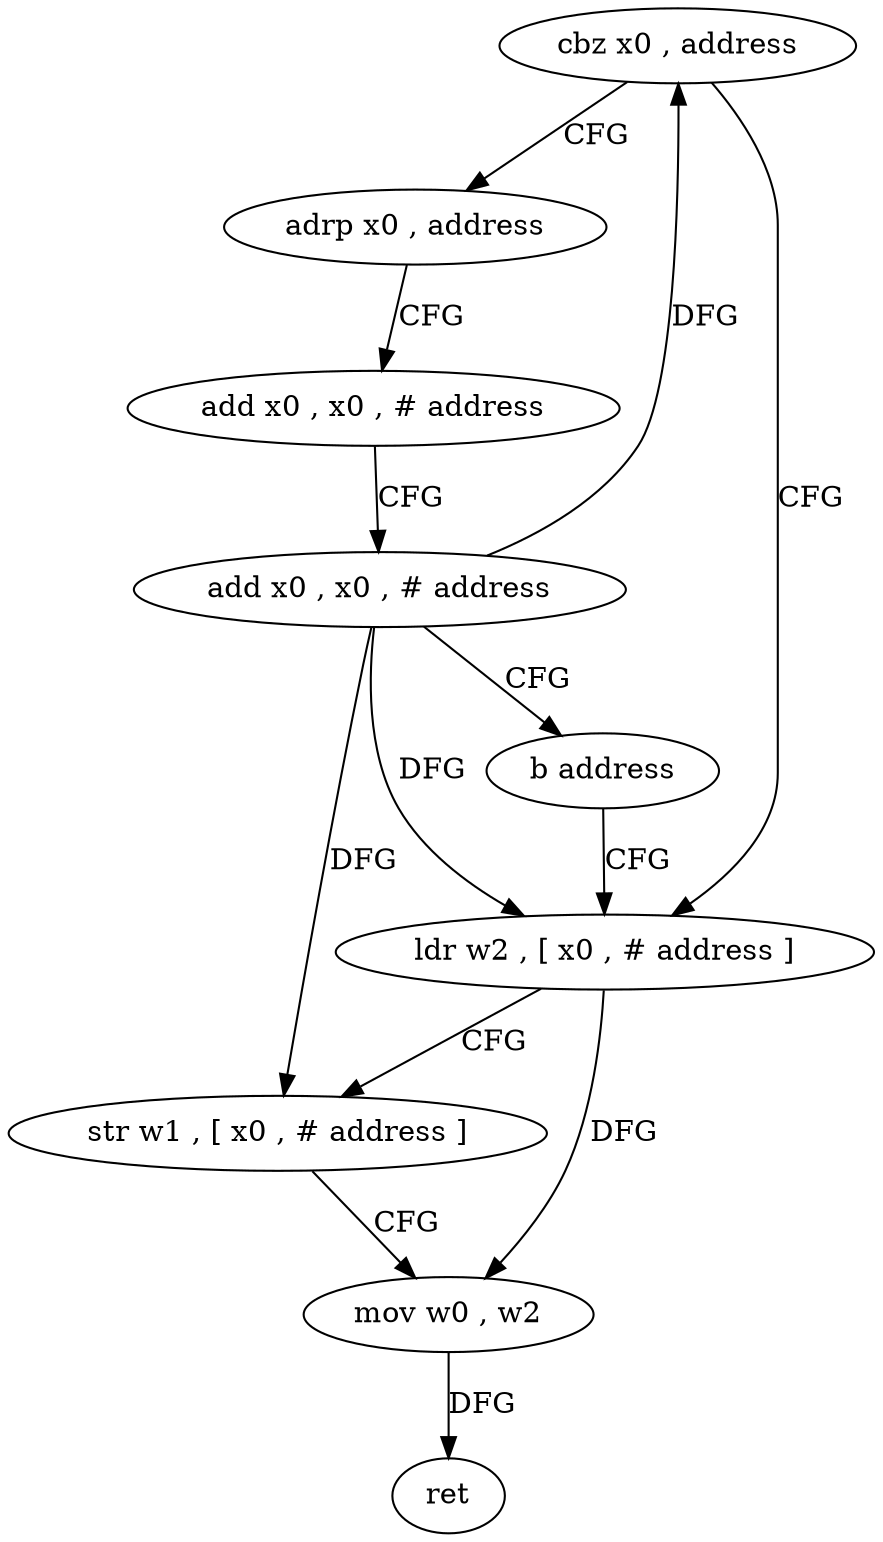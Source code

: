 digraph "func" {
"4317272" [label = "cbz x0 , address" ]
"4317292" [label = "adrp x0 , address" ]
"4317276" [label = "ldr w2 , [ x0 , # address ]" ]
"4317296" [label = "add x0 , x0 , # address" ]
"4317300" [label = "add x0 , x0 , # address" ]
"4317304" [label = "b address" ]
"4317280" [label = "str w1 , [ x0 , # address ]" ]
"4317284" [label = "mov w0 , w2" ]
"4317288" [label = "ret" ]
"4317272" -> "4317292" [ label = "CFG" ]
"4317272" -> "4317276" [ label = "CFG" ]
"4317292" -> "4317296" [ label = "CFG" ]
"4317276" -> "4317280" [ label = "CFG" ]
"4317276" -> "4317284" [ label = "DFG" ]
"4317296" -> "4317300" [ label = "CFG" ]
"4317300" -> "4317304" [ label = "CFG" ]
"4317300" -> "4317272" [ label = "DFG" ]
"4317300" -> "4317276" [ label = "DFG" ]
"4317300" -> "4317280" [ label = "DFG" ]
"4317304" -> "4317276" [ label = "CFG" ]
"4317280" -> "4317284" [ label = "CFG" ]
"4317284" -> "4317288" [ label = "DFG" ]
}
